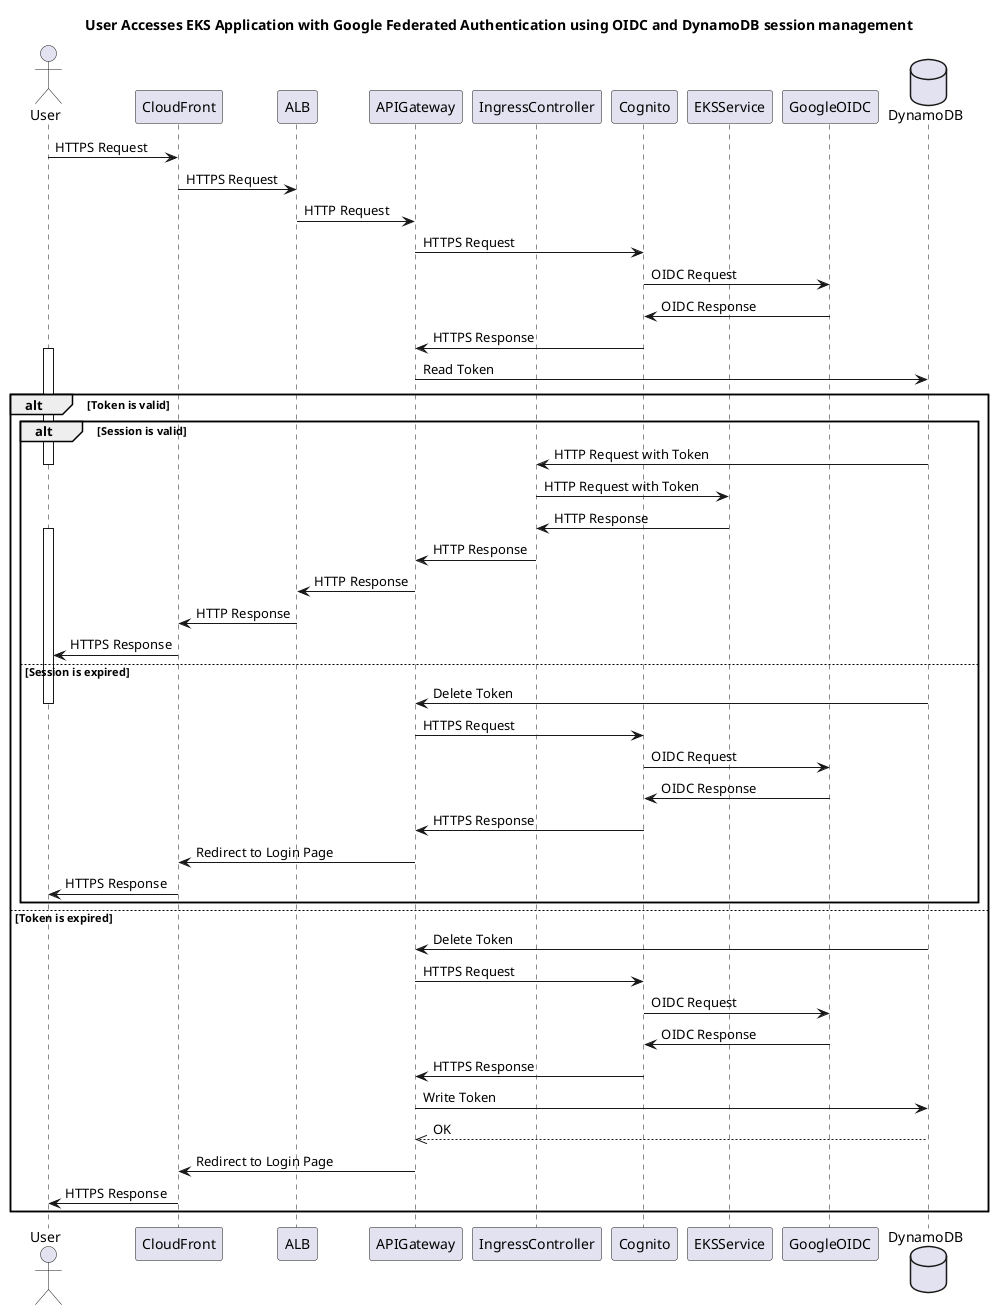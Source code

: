 @startuml
title User Accesses EKS Application with Google Federated Authentication using OIDC and DynamoDB session management

actor User
participant CloudFront
participant ALB
participant APIGateway
participant IngressController
participant Cognito
participant EKSService
participant GoogleOIDC
database DynamoDB

User -> CloudFront: HTTPS Request
CloudFront -> ALB: HTTPS Request
ALB -> APIGateway: HTTP Request
APIGateway -> Cognito: HTTPS Request
Cognito -> GoogleOIDC: OIDC Request
GoogleOIDC -> Cognito: OIDC Response
Cognito -> APIGateway: HTTPS Response

activate User
APIGateway -> DynamoDB: Read Token
alt Token is valid
    alt Session is valid
        DynamoDB -> IngressController: HTTP Request with Token
        deactivate User
        IngressController -> EKSService: HTTP Request with Token
        EKSService -> IngressController: HTTP Response
        activate User
        IngressController -> APIGateway: HTTP Response
        APIGateway -> ALB: HTTP Response
        ALB -> CloudFront: HTTP Response
        CloudFront -> User: HTTPS Response
    else Session is expired
        DynamoDB -> APIGateway: Delete Token
        deactivate User
        APIGateway -> Cognito: HTTPS Request
        Cognito -> GoogleOIDC: OIDC Request
        GoogleOIDC -> Cognito: OIDC Response
        Cognito -> APIGateway: HTTPS Response
        APIGateway -> CloudFront: Redirect to Login Page
        CloudFront -> User: HTTPS Response
    end
else Token is expired
    DynamoDB -> APIGateway: Delete Token
    deactivate User
    APIGateway -> Cognito: HTTPS Request
    Cognito -> GoogleOIDC: OIDC Request
    GoogleOIDC -> Cognito: OIDC Response
    Cognito -> APIGateway: HTTPS Response
    APIGateway -> DynamoDB: Write Token
    DynamoDB -->> APIGateway: OK
    APIGateway -> CloudFront: Redirect to Login Page
    CloudFront -> User: HTTPS Response
end
@enduml
